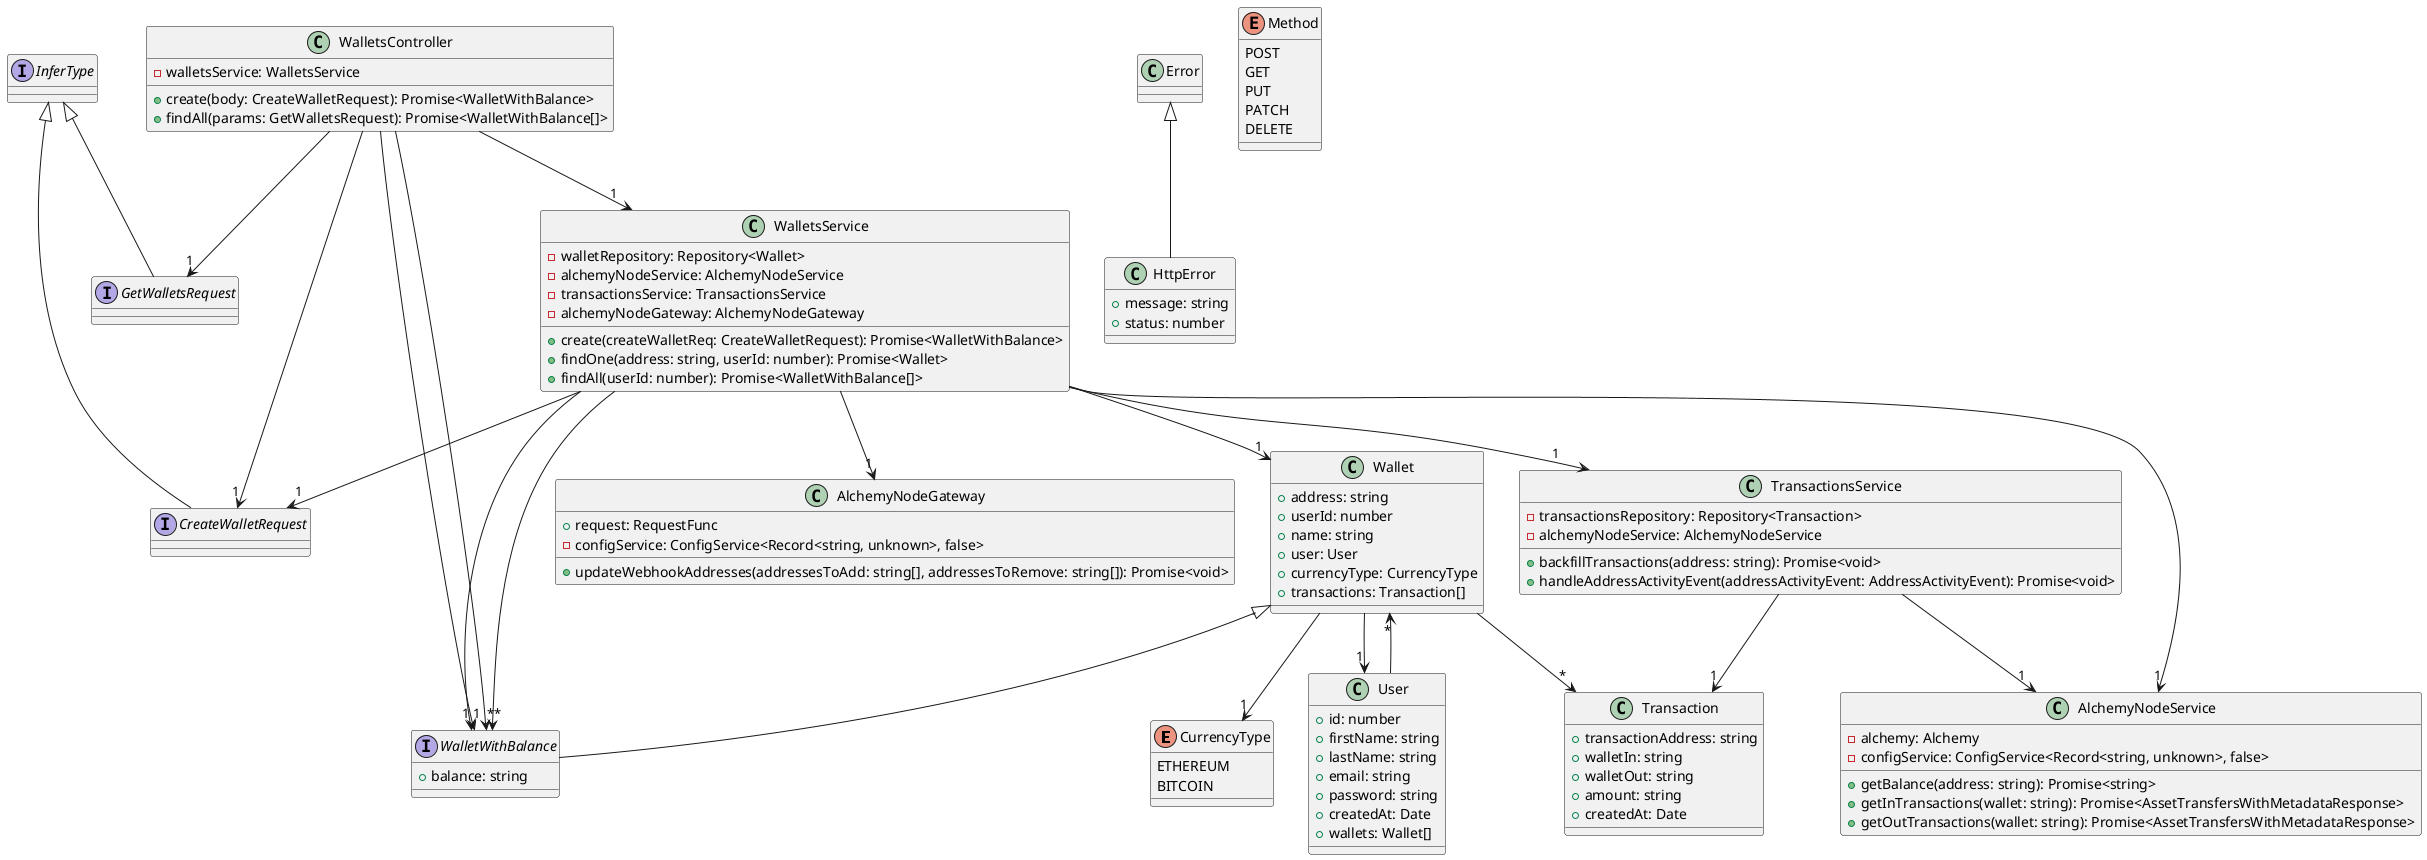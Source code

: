@startuml
enum CurrencyType {
    ETHEREUM
    BITCOIN
}
interface CreateWalletRequest extends InferType
class User {
    +id: number
    +firstName: string
    +lastName: string
    +email: string
    +password: string
    +createdAt: Date
    +wallets: Wallet[]
}
class Transaction {
    +transactionAddress: string
    +walletIn: string
    +walletOut: string
    +amount: string
    +createdAt: Date
}
class Wallet {
    +address: string
    +userId: number
    +name: string
    +user: User
    +currencyType: CurrencyType
    +transactions: Transaction[]
}
class AlchemyNodeService {
    -alchemy: Alchemy
    -configService: ConfigService<Record<string, unknown>, false>
    +getBalance(address: string): Promise<string>
    +getInTransactions(wallet: string): Promise<AssetTransfersWithMetadataResponse>
    +getOutTransactions(wallet: string): Promise<AssetTransfersWithMetadataResponse>
}
interface WalletWithBalance extends Wallet {
    +balance: string
}
class TransactionsService {
    -transactionsRepository: Repository<Transaction>
    -alchemyNodeService: AlchemyNodeService
    +backfillTransactions(address: string): Promise<void>
    +handleAddressActivityEvent(addressActivityEvent: AddressActivityEvent): Promise<void>
}
class HttpError extends Error {
    +message: string
    +status: number
}
enum Method {
    POST
    GET
    PUT
    PATCH
    DELETE
}
class AlchemyNodeGateway {
    +request: RequestFunc
    -configService: ConfigService<Record<string, unknown>, false>
    +updateWebhookAddresses(addressesToAdd: string[], addressesToRemove: string[]): Promise<void>
}
class WalletsService {
    -walletRepository: Repository<Wallet>
    -alchemyNodeService: AlchemyNodeService
    -transactionsService: TransactionsService
    -alchemyNodeGateway: AlchemyNodeGateway
    +create(createWalletReq: CreateWalletRequest): Promise<WalletWithBalance>
    +findOne(address: string, userId: number): Promise<Wallet>
    +findAll(userId: number): Promise<WalletWithBalance[]>
}
interface GetWalletsRequest extends InferType
class WalletsController {
    -walletsService: WalletsService
    +create(body: CreateWalletRequest): Promise<WalletWithBalance>
    +findAll(params: GetWalletsRequest): Promise<WalletWithBalance[]>
}
User --> "*" Wallet
Wallet --> "1" User
Wallet --> "1" CurrencyType
Wallet --> "*" Transaction
TransactionsService --> "1" Transaction
TransactionsService --> "1" AlchemyNodeService
WalletsService --> "1" Wallet
WalletsService --> "1" AlchemyNodeService
WalletsService --> "1" TransactionsService
WalletsService --> "1" AlchemyNodeGateway
WalletsService --> "1" CreateWalletRequest
WalletsService --> "1" WalletWithBalance
WalletsService --> "*" WalletWithBalance
WalletsController --> "1" WalletsService
WalletsController --> "1" CreateWalletRequest
WalletsController --> "1" WalletWithBalance
WalletsController --> "1" GetWalletsRequest
WalletsController --> "*" WalletWithBalance
@enduml